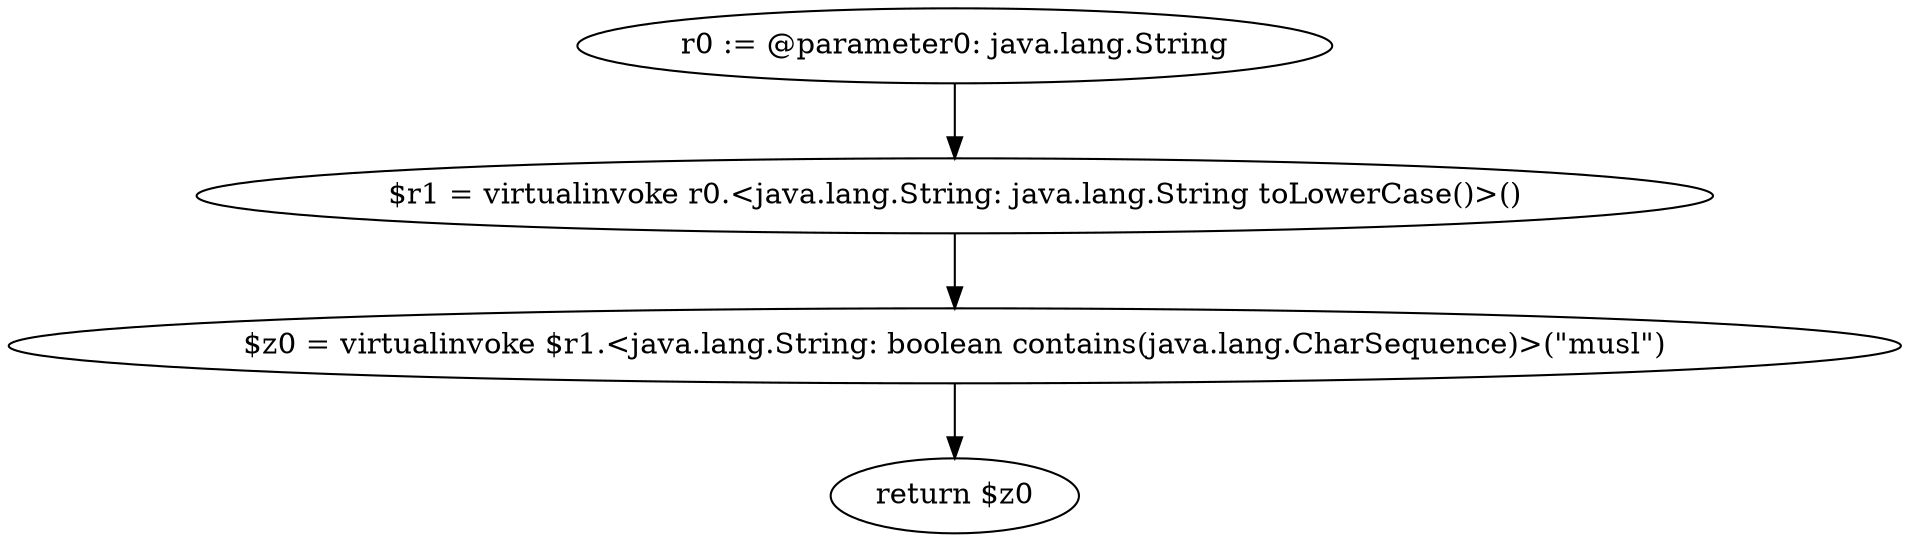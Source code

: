 digraph "unitGraph" {
    "r0 := @parameter0: java.lang.String"
    "$r1 = virtualinvoke r0.<java.lang.String: java.lang.String toLowerCase()>()"
    "$z0 = virtualinvoke $r1.<java.lang.String: boolean contains(java.lang.CharSequence)>(\"musl\")"
    "return $z0"
    "r0 := @parameter0: java.lang.String"->"$r1 = virtualinvoke r0.<java.lang.String: java.lang.String toLowerCase()>()";
    "$r1 = virtualinvoke r0.<java.lang.String: java.lang.String toLowerCase()>()"->"$z0 = virtualinvoke $r1.<java.lang.String: boolean contains(java.lang.CharSequence)>(\"musl\")";
    "$z0 = virtualinvoke $r1.<java.lang.String: boolean contains(java.lang.CharSequence)>(\"musl\")"->"return $z0";
}
